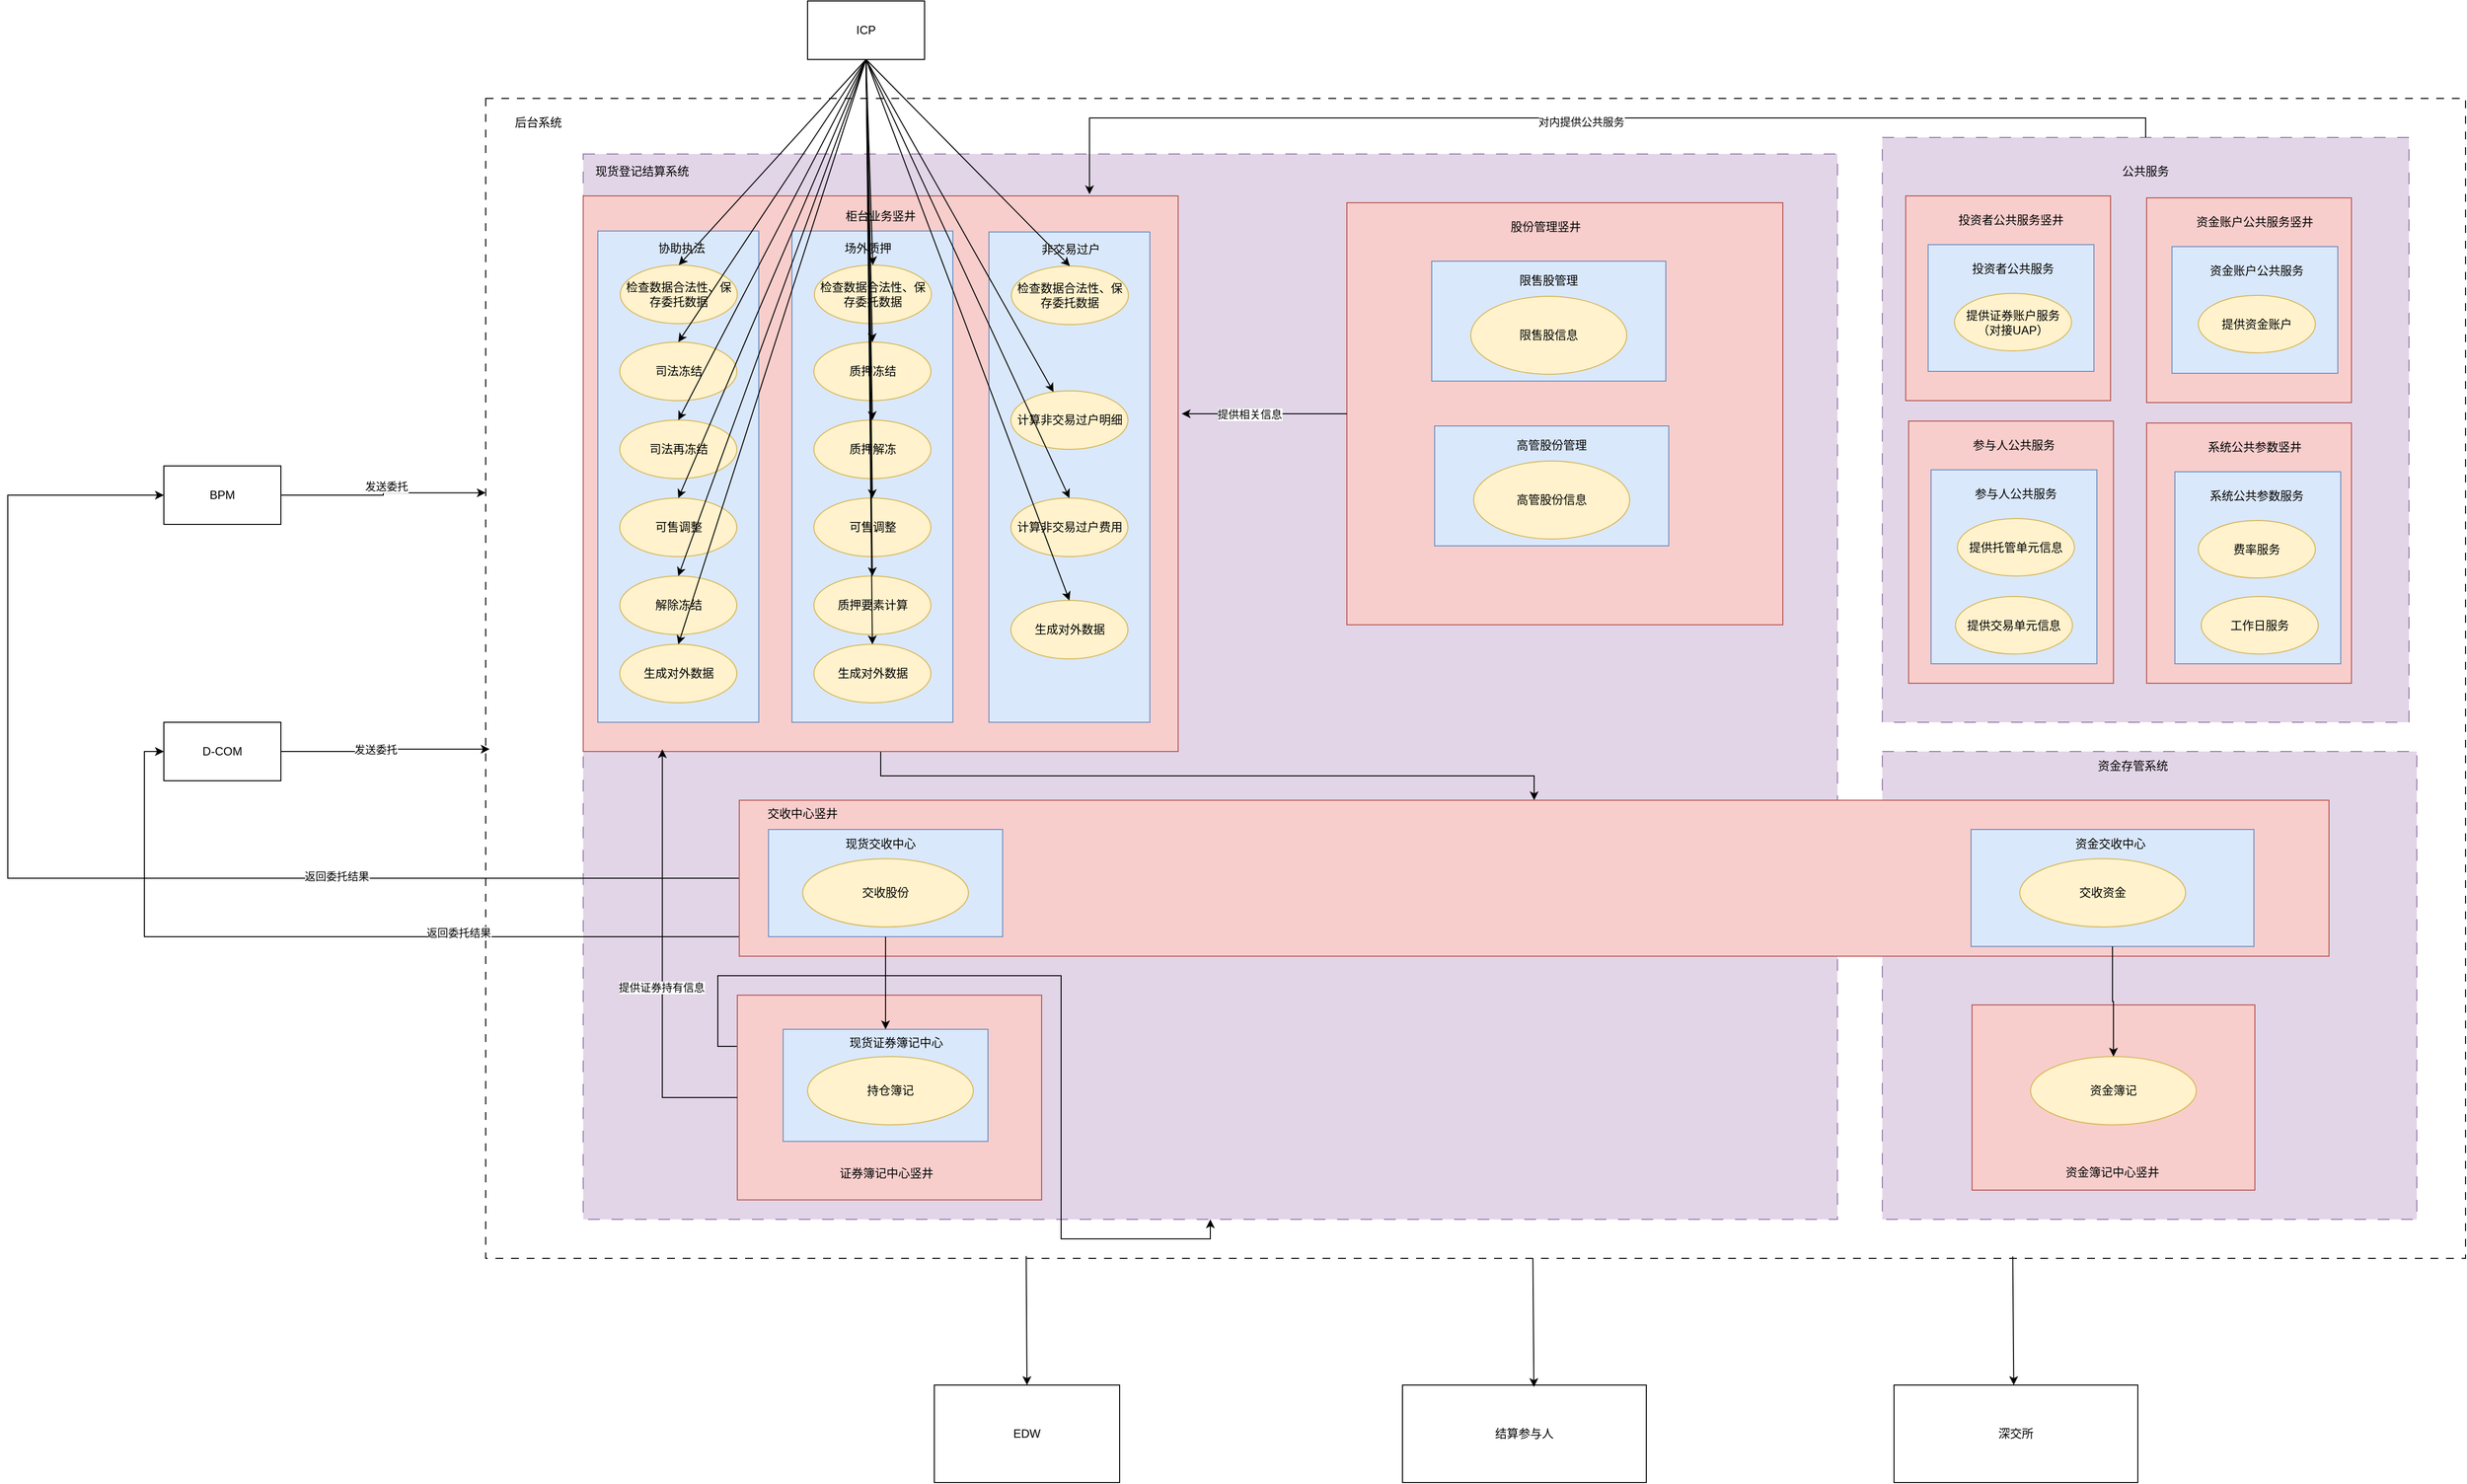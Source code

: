 <mxfile version="27.2.0">
  <diagram name="第 1 页" id="X5nS1ymlnuAeEdiXZMDX">
    <mxGraphModel dx="2399" dy="2019" grid="1" gridSize="10" guides="1" tooltips="1" connect="1" arrows="1" fold="1" page="1" pageScale="1" pageWidth="827" pageHeight="1169" math="0" shadow="0">
      <root>
        <mxCell id="0" />
        <mxCell id="1" parent="0" />
        <mxCell id="fEw6cvL6jdv8BRQX3Pze-2" value="" style="rounded=0;whiteSpace=wrap;html=1;dashed=1;dashPattern=8 8;" parent="1" vertex="1">
          <mxGeometry x="190" y="70" width="2030" height="1190" as="geometry" />
        </mxCell>
        <mxCell id="TJUq0EqaipFlNP349zOz-218" value="" style="rounded=0;whiteSpace=wrap;html=1;fillColor=#e1d5e7;strokeColor=#9673a6;dashed=1;dashPattern=12 12;" parent="1" vertex="1">
          <mxGeometry x="1622" y="740" width="548" height="480" as="geometry" />
        </mxCell>
        <mxCell id="fEw6cvL6jdv8BRQX3Pze-1" value="BPM" style="rounded=0;whiteSpace=wrap;html=1;" parent="1" vertex="1">
          <mxGeometry x="-140" y="447" width="120" height="60" as="geometry" />
        </mxCell>
        <mxCell id="TJUq0EqaipFlNP349zOz-3" value="" style="rounded=0;whiteSpace=wrap;html=1;fillColor=#e1d5e7;strokeColor=#9673a6;dashed=1;dashPattern=12 12;" parent="1" vertex="1">
          <mxGeometry x="290" y="127" width="1286" height="1093" as="geometry" />
        </mxCell>
        <mxCell id="TJUq0EqaipFlNP349zOz-2" value="后台系统" style="text;strokeColor=none;align=center;fillColor=none;html=1;verticalAlign=middle;whiteSpace=wrap;rounded=0;" parent="1" vertex="1">
          <mxGeometry x="214" y="80" width="60" height="30" as="geometry" />
        </mxCell>
        <mxCell id="TJUq0EqaipFlNP349zOz-4" value="现货登记结算系统" style="text;strokeColor=none;align=center;fillColor=none;html=1;verticalAlign=middle;whiteSpace=wrap;rounded=0;" parent="1" vertex="1">
          <mxGeometry x="288" y="130" width="125" height="30" as="geometry" />
        </mxCell>
        <mxCell id="TJUq0EqaipFlNP349zOz-98" style="edgeStyle=orthogonalEdgeStyle;rounded=0;orthogonalLoop=1;jettySize=auto;html=1;exitX=0.5;exitY=1;exitDx=0;exitDy=0;entryX=0.5;entryY=0;entryDx=0;entryDy=0;" parent="1" source="TJUq0EqaipFlNP349zOz-13" target="TJUq0EqaipFlNP349zOz-92" edge="1">
          <mxGeometry relative="1" as="geometry" />
        </mxCell>
        <mxCell id="TJUq0EqaipFlNP349zOz-13" value="" style="rounded=0;whiteSpace=wrap;html=1;fillColor=#f8cecc;strokeColor=#b85450;" parent="1" vertex="1">
          <mxGeometry x="290" y="170" width="610" height="570" as="geometry" />
        </mxCell>
        <mxCell id="TJUq0EqaipFlNP349zOz-15" value="柜台业务竖井" style="text;strokeColor=none;align=center;fillColor=none;html=1;verticalAlign=middle;whiteSpace=wrap;rounded=0;" parent="1" vertex="1">
          <mxGeometry x="545" y="176" width="100" height="30" as="geometry" />
        </mxCell>
        <mxCell id="TJUq0EqaipFlNP349zOz-16" value="" style="rounded=0;whiteSpace=wrap;html=1;fillColor=#dae8fc;strokeColor=#6c8ebf;" parent="1" vertex="1">
          <mxGeometry x="305" y="206" width="165" height="504" as="geometry" />
        </mxCell>
        <mxCell id="TJUq0EqaipFlNP349zOz-17" value="协助执法" style="text;strokeColor=none;align=center;fillColor=none;html=1;verticalAlign=middle;whiteSpace=wrap;rounded=0;" parent="1" vertex="1">
          <mxGeometry x="361" y="209" width="60" height="30" as="geometry" />
        </mxCell>
        <mxCell id="TJUq0EqaipFlNP349zOz-18" value="检查数据合法性、保存委托数据" style="ellipse;whiteSpace=wrap;html=1;fillColor=#fff2cc;strokeColor=#d6b656;" parent="1" vertex="1">
          <mxGeometry x="328" y="241" width="120" height="60" as="geometry" />
        </mxCell>
        <mxCell id="TJUq0EqaipFlNP349zOz-19" value="生成对外数据" style="ellipse;whiteSpace=wrap;html=1;fillColor=#fff2cc;strokeColor=#d6b656;" parent="1" vertex="1">
          <mxGeometry x="327.5" y="630" width="120" height="60" as="geometry" />
        </mxCell>
        <mxCell id="TJUq0EqaipFlNP349zOz-22" value="司法冻结" style="ellipse;whiteSpace=wrap;html=1;fillColor=#fff2cc;strokeColor=#d6b656;" parent="1" vertex="1">
          <mxGeometry x="327.5" y="320" width="120" height="60" as="geometry" />
        </mxCell>
        <mxCell id="TJUq0EqaipFlNP349zOz-23" value="司法再冻结" style="ellipse;whiteSpace=wrap;html=1;fillColor=#fff2cc;strokeColor=#d6b656;" parent="1" vertex="1">
          <mxGeometry x="327.5" y="400" width="120" height="60" as="geometry" />
        </mxCell>
        <mxCell id="TJUq0EqaipFlNP349zOz-24" value="可售调整" style="ellipse;whiteSpace=wrap;html=1;fillColor=#fff2cc;strokeColor=#d6b656;" parent="1" vertex="1">
          <mxGeometry x="327.5" y="480" width="120" height="60" as="geometry" />
        </mxCell>
        <mxCell id="TJUq0EqaipFlNP349zOz-26" value="解除冻结" style="ellipse;whiteSpace=wrap;html=1;fillColor=#fff2cc;strokeColor=#d6b656;" parent="1" vertex="1">
          <mxGeometry x="327.5" y="560" width="120" height="60" as="geometry" />
        </mxCell>
        <mxCell id="TJUq0EqaipFlNP349zOz-27" value="" style="rounded=0;whiteSpace=wrap;html=1;fillColor=#dae8fc;strokeColor=#6c8ebf;" parent="1" vertex="1">
          <mxGeometry x="504" y="206" width="165" height="504" as="geometry" />
        </mxCell>
        <mxCell id="TJUq0EqaipFlNP349zOz-28" value="场外质押" style="text;strokeColor=none;align=center;fillColor=none;html=1;verticalAlign=middle;whiteSpace=wrap;rounded=0;" parent="1" vertex="1">
          <mxGeometry x="552" y="209" width="60" height="30" as="geometry" />
        </mxCell>
        <mxCell id="TJUq0EqaipFlNP349zOz-29" value="检查数据合法性、保存委托数据" style="ellipse;whiteSpace=wrap;html=1;fillColor=#fff2cc;strokeColor=#d6b656;" parent="1" vertex="1">
          <mxGeometry x="527" y="241" width="120" height="60" as="geometry" />
        </mxCell>
        <mxCell id="TJUq0EqaipFlNP349zOz-30" value="生成对外数据" style="ellipse;whiteSpace=wrap;html=1;fillColor=#fff2cc;strokeColor=#d6b656;" parent="1" vertex="1">
          <mxGeometry x="526.5" y="630" width="120" height="60" as="geometry" />
        </mxCell>
        <mxCell id="TJUq0EqaipFlNP349zOz-32" value="质押冻结" style="ellipse;whiteSpace=wrap;html=1;fillColor=#fff2cc;strokeColor=#d6b656;" parent="1" vertex="1">
          <mxGeometry x="526.5" y="320" width="120" height="60" as="geometry" />
        </mxCell>
        <mxCell id="TJUq0EqaipFlNP349zOz-33" value="质押解冻" style="ellipse;whiteSpace=wrap;html=1;fillColor=#fff2cc;strokeColor=#d6b656;" parent="1" vertex="1">
          <mxGeometry x="526.5" y="400" width="120" height="60" as="geometry" />
        </mxCell>
        <mxCell id="TJUq0EqaipFlNP349zOz-34" value="可售调整" style="ellipse;whiteSpace=wrap;html=1;fillColor=#fff2cc;strokeColor=#d6b656;" parent="1" vertex="1">
          <mxGeometry x="526.5" y="480" width="120" height="60" as="geometry" />
        </mxCell>
        <mxCell id="TJUq0EqaipFlNP349zOz-35" value="质押要素计算" style="ellipse;whiteSpace=wrap;html=1;fillColor=#fff2cc;strokeColor=#d6b656;" parent="1" vertex="1">
          <mxGeometry x="526.5" y="560" width="120" height="60" as="geometry" />
        </mxCell>
        <mxCell id="TJUq0EqaipFlNP349zOz-36" value="" style="rounded=0;whiteSpace=wrap;html=1;fillColor=#dae8fc;strokeColor=#6c8ebf;" parent="1" vertex="1">
          <mxGeometry x="706" y="207" width="165" height="503" as="geometry" />
        </mxCell>
        <mxCell id="TJUq0EqaipFlNP349zOz-37" value="非交易过户" style="text;strokeColor=none;align=center;fillColor=none;html=1;verticalAlign=middle;whiteSpace=wrap;rounded=0;" parent="1" vertex="1">
          <mxGeometry x="750" y="210" width="80" height="30" as="geometry" />
        </mxCell>
        <mxCell id="TJUq0EqaipFlNP349zOz-38" value="检查数据合法性、保存委托数据" style="ellipse;whiteSpace=wrap;html=1;fillColor=#fff2cc;strokeColor=#d6b656;" parent="1" vertex="1">
          <mxGeometry x="729" y="242" width="120" height="60" as="geometry" />
        </mxCell>
        <mxCell id="TJUq0EqaipFlNP349zOz-39" value="生成对外数据" style="ellipse;whiteSpace=wrap;html=1;fillColor=#fff2cc;strokeColor=#d6b656;" parent="1" vertex="1">
          <mxGeometry x="728.5" y="585" width="120" height="60" as="geometry" />
        </mxCell>
        <mxCell id="TJUq0EqaipFlNP349zOz-41" value="计算非交易过户明细" style="ellipse;whiteSpace=wrap;html=1;fillColor=#fff2cc;strokeColor=#d6b656;" parent="1" vertex="1">
          <mxGeometry x="728.5" y="370" width="120" height="60" as="geometry" />
        </mxCell>
        <mxCell id="TJUq0EqaipFlNP349zOz-42" value="计算非交易过户费用" style="ellipse;whiteSpace=wrap;html=1;fillColor=#fff2cc;strokeColor=#d6b656;" parent="1" vertex="1">
          <mxGeometry x="728.5" y="480" width="120" height="60" as="geometry" />
        </mxCell>
        <mxCell id="TJUq0EqaipFlNP349zOz-49" style="edgeStyle=orthogonalEdgeStyle;rounded=0;orthogonalLoop=1;jettySize=auto;html=1;exitX=1;exitY=0.5;exitDx=0;exitDy=0;entryX=0.002;entryY=0.561;entryDx=0;entryDy=0;entryPerimeter=0;" parent="1" source="TJUq0EqaipFlNP349zOz-46" target="fEw6cvL6jdv8BRQX3Pze-2" edge="1">
          <mxGeometry relative="1" as="geometry" />
        </mxCell>
        <mxCell id="TJUq0EqaipFlNP349zOz-50" value="发送委托" style="edgeLabel;html=1;align=center;verticalAlign=middle;resizable=0;points=[];" parent="TJUq0EqaipFlNP349zOz-49" vertex="1" connectable="0">
          <mxGeometry x="-0.108" y="2" relative="1" as="geometry">
            <mxPoint as="offset" />
          </mxGeometry>
        </mxCell>
        <mxCell id="TJUq0EqaipFlNP349zOz-46" value="D-COM" style="rounded=0;whiteSpace=wrap;html=1;" parent="1" vertex="1">
          <mxGeometry x="-140" y="710" width="120" height="60" as="geometry" />
        </mxCell>
        <mxCell id="TJUq0EqaipFlNP349zOz-47" style="edgeStyle=orthogonalEdgeStyle;rounded=0;orthogonalLoop=1;jettySize=auto;html=1;exitX=1;exitY=0.5;exitDx=0;exitDy=0;entryX=0;entryY=0.34;entryDx=0;entryDy=0;entryPerimeter=0;" parent="1" source="fEw6cvL6jdv8BRQX3Pze-1" target="fEw6cvL6jdv8BRQX3Pze-2" edge="1">
          <mxGeometry relative="1" as="geometry">
            <mxPoint x="190" y="341" as="targetPoint" />
          </mxGeometry>
        </mxCell>
        <mxCell id="TJUq0EqaipFlNP349zOz-48" value="发送委托" style="edgeLabel;html=1;align=center;verticalAlign=middle;resizable=0;points=[];" parent="TJUq0EqaipFlNP349zOz-47" vertex="1" connectable="0">
          <mxGeometry x="0.011" y="3" relative="1" as="geometry">
            <mxPoint x="3" y="-4" as="offset" />
          </mxGeometry>
        </mxCell>
        <mxCell id="TJUq0EqaipFlNP349zOz-51" value="" style="rounded=0;whiteSpace=wrap;html=1;fillColor=#e1d5e7;strokeColor=#9673a6;dashed=1;dashPattern=12 12;" parent="1" vertex="1">
          <mxGeometry x="1622" y="110" width="540" height="600" as="geometry" />
        </mxCell>
        <mxCell id="TJUq0EqaipFlNP349zOz-52" value="公共服务" style="text;strokeColor=none;align=center;fillColor=none;html=1;verticalAlign=middle;whiteSpace=wrap;rounded=0;" parent="1" vertex="1">
          <mxGeometry x="1862" y="130" width="60" height="30" as="geometry" />
        </mxCell>
        <mxCell id="TJUq0EqaipFlNP349zOz-53" value="" style="rounded=0;whiteSpace=wrap;html=1;fillColor=#f8cecc;strokeColor=#b85450;" parent="1" vertex="1">
          <mxGeometry x="1646" y="170" width="210" height="210" as="geometry" />
        </mxCell>
        <mxCell id="TJUq0EqaipFlNP349zOz-54" value="投资者公共服务竖井" style="text;strokeColor=none;align=center;fillColor=none;html=1;verticalAlign=middle;whiteSpace=wrap;rounded=0;" parent="1" vertex="1">
          <mxGeometry x="1689" y="180" width="130" height="30" as="geometry" />
        </mxCell>
        <mxCell id="TJUq0EqaipFlNP349zOz-61" value="" style="rounded=0;whiteSpace=wrap;html=1;fillColor=#dae8fc;strokeColor=#6c8ebf;" parent="1" vertex="1">
          <mxGeometry x="1669" y="220" width="170" height="130" as="geometry" />
        </mxCell>
        <mxCell id="TJUq0EqaipFlNP349zOz-57" value="提供证券账户服务（对接UAP）" style="ellipse;whiteSpace=wrap;html=1;fillColor=#fff2cc;strokeColor=#d6b656;" parent="1" vertex="1">
          <mxGeometry x="1696" y="270" width="120" height="59" as="geometry" />
        </mxCell>
        <mxCell id="TJUq0EqaipFlNP349zOz-62" value="投资者公共服务" style="text;strokeColor=none;align=center;fillColor=none;html=1;verticalAlign=middle;whiteSpace=wrap;rounded=0;" parent="1" vertex="1">
          <mxGeometry x="1706" y="230" width="100" height="30" as="geometry" />
        </mxCell>
        <mxCell id="TJUq0EqaipFlNP349zOz-63" value="" style="rounded=0;whiteSpace=wrap;html=1;fillColor=#f8cecc;strokeColor=#b85450;" parent="1" vertex="1">
          <mxGeometry x="1649" y="401" width="210" height="269" as="geometry" />
        </mxCell>
        <mxCell id="TJUq0EqaipFlNP349zOz-64" value="参与人公共服务" style="text;strokeColor=none;align=center;fillColor=none;html=1;verticalAlign=middle;whiteSpace=wrap;rounded=0;" parent="1" vertex="1">
          <mxGeometry x="1692" y="411" width="130" height="30" as="geometry" />
        </mxCell>
        <mxCell id="TJUq0EqaipFlNP349zOz-65" value="" style="rounded=0;whiteSpace=wrap;html=1;fillColor=#dae8fc;strokeColor=#6c8ebf;" parent="1" vertex="1">
          <mxGeometry x="1672" y="451" width="170" height="199" as="geometry" />
        </mxCell>
        <mxCell id="TJUq0EqaipFlNP349zOz-66" value="提供托管单元信息" style="ellipse;whiteSpace=wrap;html=1;fillColor=#fff2cc;strokeColor=#d6b656;" parent="1" vertex="1">
          <mxGeometry x="1699" y="501" width="120" height="59" as="geometry" />
        </mxCell>
        <mxCell id="TJUq0EqaipFlNP349zOz-67" value="参与人公共服务" style="text;strokeColor=none;align=center;fillColor=none;html=1;verticalAlign=middle;whiteSpace=wrap;rounded=0;" parent="1" vertex="1">
          <mxGeometry x="1709" y="461" width="100" height="30" as="geometry" />
        </mxCell>
        <mxCell id="TJUq0EqaipFlNP349zOz-68" value="" style="rounded=0;whiteSpace=wrap;html=1;fillColor=#f8cecc;strokeColor=#b85450;fontStyle=1" parent="1" vertex="1">
          <mxGeometry x="1893" y="172" width="210" height="210" as="geometry" />
        </mxCell>
        <mxCell id="TJUq0EqaipFlNP349zOz-69" value="资金账户公共服务竖井" style="text;strokeColor=none;align=center;fillColor=none;html=1;verticalAlign=middle;whiteSpace=wrap;rounded=0;fontStyle=0" parent="1" vertex="1">
          <mxGeometry x="1939" y="182" width="130" height="30" as="geometry" />
        </mxCell>
        <mxCell id="TJUq0EqaipFlNP349zOz-70" value="" style="rounded=0;whiteSpace=wrap;html=1;fillColor=#dae8fc;strokeColor=#6c8ebf;fontStyle=1" parent="1" vertex="1">
          <mxGeometry x="1919" y="222" width="170" height="130" as="geometry" />
        </mxCell>
        <mxCell id="TJUq0EqaipFlNP349zOz-71" value="提供资金账户" style="ellipse;whiteSpace=wrap;html=1;fillColor=#fff2cc;strokeColor=#d6b656;fontStyle=0" parent="1" vertex="1">
          <mxGeometry x="1946" y="272" width="120" height="59" as="geometry" />
        </mxCell>
        <mxCell id="TJUq0EqaipFlNP349zOz-72" value="资金账户公共服务" style="text;strokeColor=none;align=center;fillColor=none;html=1;verticalAlign=middle;whiteSpace=wrap;rounded=0;fontStyle=0" parent="1" vertex="1">
          <mxGeometry x="1956" y="232" width="100" height="30" as="geometry" />
        </mxCell>
        <mxCell id="TJUq0EqaipFlNP349zOz-73" value="" style="rounded=0;whiteSpace=wrap;html=1;fillColor=#f8cecc;strokeColor=#b85450;" parent="1" vertex="1">
          <mxGeometry x="1893" y="403" width="210" height="267" as="geometry" />
        </mxCell>
        <mxCell id="TJUq0EqaipFlNP349zOz-74" value="系统公共参数竖井" style="text;strokeColor=none;align=center;fillColor=none;html=1;verticalAlign=middle;whiteSpace=wrap;rounded=0;" parent="1" vertex="1">
          <mxGeometry x="1939" y="413" width="130" height="30" as="geometry" />
        </mxCell>
        <mxCell id="TJUq0EqaipFlNP349zOz-75" value="" style="rounded=0;whiteSpace=wrap;html=1;fillColor=#dae8fc;strokeColor=#6c8ebf;" parent="1" vertex="1">
          <mxGeometry x="1922" y="453" width="170" height="197" as="geometry" />
        </mxCell>
        <mxCell id="TJUq0EqaipFlNP349zOz-76" value="费率服务" style="ellipse;whiteSpace=wrap;html=1;fillColor=#fff2cc;strokeColor=#d6b656;" parent="1" vertex="1">
          <mxGeometry x="1946" y="503" width="120" height="59" as="geometry" />
        </mxCell>
        <mxCell id="TJUq0EqaipFlNP349zOz-77" value="系统公共参数服务" style="text;strokeColor=none;align=center;fillColor=none;html=1;verticalAlign=middle;whiteSpace=wrap;rounded=0;" parent="1" vertex="1">
          <mxGeometry x="1956" y="463" width="100" height="30" as="geometry" />
        </mxCell>
        <mxCell id="TJUq0EqaipFlNP349zOz-79" value="提供交易单元信息" style="ellipse;whiteSpace=wrap;html=1;fillColor=#fff2cc;strokeColor=#d6b656;" parent="1" vertex="1">
          <mxGeometry x="1697" y="581" width="120" height="59" as="geometry" />
        </mxCell>
        <mxCell id="TJUq0EqaipFlNP349zOz-82" value="工作日服务" style="ellipse;whiteSpace=wrap;html=1;fillColor=#fff2cc;strokeColor=#d6b656;" parent="1" vertex="1">
          <mxGeometry x="1949" y="581" width="120" height="59" as="geometry" />
        </mxCell>
        <mxCell id="TJUq0EqaipFlNP349zOz-100" value="交收中心竖井" style="text;strokeColor=none;align=center;fillColor=none;html=1;verticalAlign=middle;whiteSpace=wrap;rounded=0;" parent="1" vertex="1">
          <mxGeometry x="540" y="789" width="120" height="40" as="geometry" />
        </mxCell>
        <mxCell id="TJUq0EqaipFlNP349zOz-225" style="edgeStyle=orthogonalEdgeStyle;rounded=0;orthogonalLoop=1;jettySize=auto;html=1;exitX=0;exitY=0.5;exitDx=0;exitDy=0;entryX=0;entryY=0.5;entryDx=0;entryDy=0;" parent="1" source="TJUq0EqaipFlNP349zOz-92" target="fEw6cvL6jdv8BRQX3Pze-1" edge="1">
          <mxGeometry relative="1" as="geometry">
            <Array as="points">
              <mxPoint x="-300" y="870" />
              <mxPoint x="-300" y="477" />
            </Array>
          </mxGeometry>
        </mxCell>
        <mxCell id="TJUq0EqaipFlNP349zOz-226" value="返回委托结果" style="edgeLabel;html=1;align=center;verticalAlign=middle;resizable=0;points=[];" parent="TJUq0EqaipFlNP349zOz-225" vertex="1" connectable="0">
          <mxGeometry x="-0.366" y="-2" relative="1" as="geometry">
            <mxPoint as="offset" />
          </mxGeometry>
        </mxCell>
        <mxCell id="TJUq0EqaipFlNP349zOz-227" style="edgeStyle=orthogonalEdgeStyle;rounded=0;orthogonalLoop=1;jettySize=auto;html=1;exitX=0;exitY=0.5;exitDx=0;exitDy=0;entryX=0;entryY=0.5;entryDx=0;entryDy=0;" parent="1" source="TJUq0EqaipFlNP349zOz-92" target="TJUq0EqaipFlNP349zOz-46" edge="1">
          <mxGeometry relative="1" as="geometry">
            <Array as="points">
              <mxPoint x="450" y="930" />
              <mxPoint x="-160" y="930" />
              <mxPoint x="-160" y="740" />
            </Array>
          </mxGeometry>
        </mxCell>
        <mxCell id="TJUq0EqaipFlNP349zOz-228" value="返回委托结果" style="edgeLabel;html=1;align=center;verticalAlign=middle;resizable=0;points=[];" parent="TJUq0EqaipFlNP349zOz-227" vertex="1" connectable="0">
          <mxGeometry x="-0.209" y="-5" relative="1" as="geometry">
            <mxPoint y="1" as="offset" />
          </mxGeometry>
        </mxCell>
        <mxCell id="TJUq0EqaipFlNP349zOz-92" value="" style="rounded=0;whiteSpace=wrap;html=1;fillColor=#f8cecc;strokeColor=#b85450;" parent="1" vertex="1">
          <mxGeometry x="450" y="790" width="1630" height="160" as="geometry" />
        </mxCell>
        <mxCell id="TJUq0EqaipFlNP349zOz-115" value="ICP" style="rounded=0;whiteSpace=wrap;html=1;" parent="1" vertex="1">
          <mxGeometry x="520" y="-30" width="120" height="60" as="geometry" />
        </mxCell>
        <mxCell id="TJUq0EqaipFlNP349zOz-120" value="" style="edgeStyle=none;orthogonalLoop=1;jettySize=auto;html=1;rounded=0;entryX=0.5;entryY=0;entryDx=0;entryDy=0;exitX=0.5;exitY=1;exitDx=0;exitDy=0;" parent="1" source="TJUq0EqaipFlNP349zOz-115" target="TJUq0EqaipFlNP349zOz-18" edge="1">
          <mxGeometry width="80" relative="1" as="geometry">
            <mxPoint x="830" y="220" as="sourcePoint" />
            <mxPoint x="910" y="220" as="targetPoint" />
            <Array as="points" />
          </mxGeometry>
        </mxCell>
        <mxCell id="TJUq0EqaipFlNP349zOz-122" value="" style="edgeStyle=none;orthogonalLoop=1;jettySize=auto;html=1;rounded=0;entryX=0.5;entryY=0;entryDx=0;entryDy=0;exitX=0.5;exitY=1;exitDx=0;exitDy=0;" parent="1" source="TJUq0EqaipFlNP349zOz-115" target="TJUq0EqaipFlNP349zOz-22" edge="1">
          <mxGeometry width="80" relative="1" as="geometry">
            <mxPoint x="682" y="120" as="sourcePoint" />
            <mxPoint x="490" y="331" as="targetPoint" />
            <Array as="points" />
          </mxGeometry>
        </mxCell>
        <mxCell id="TJUq0EqaipFlNP349zOz-123" value="" style="edgeStyle=none;orthogonalLoop=1;jettySize=auto;html=1;rounded=0;entryX=0.5;entryY=0;entryDx=0;entryDy=0;exitX=0.5;exitY=1;exitDx=0;exitDy=0;" parent="1" source="TJUq0EqaipFlNP349zOz-115" target="TJUq0EqaipFlNP349zOz-23" edge="1">
          <mxGeometry width="80" relative="1" as="geometry">
            <mxPoint x="632" y="310" as="sourcePoint" />
            <mxPoint x="440" y="521" as="targetPoint" />
            <Array as="points" />
          </mxGeometry>
        </mxCell>
        <mxCell id="TJUq0EqaipFlNP349zOz-124" value="" style="edgeStyle=none;orthogonalLoop=1;jettySize=auto;html=1;rounded=0;entryX=0.5;entryY=0;entryDx=0;entryDy=0;exitX=0.5;exitY=1;exitDx=0;exitDy=0;" parent="1" source="TJUq0EqaipFlNP349zOz-115" target="TJUq0EqaipFlNP349zOz-24" edge="1">
          <mxGeometry width="80" relative="1" as="geometry">
            <mxPoint x="580" y="40" as="sourcePoint" />
            <mxPoint x="700" y="251" as="targetPoint" />
            <Array as="points" />
          </mxGeometry>
        </mxCell>
        <mxCell id="TJUq0EqaipFlNP349zOz-125" value="" style="edgeStyle=none;orthogonalLoop=1;jettySize=auto;html=1;rounded=0;exitX=0.5;exitY=1;exitDx=0;exitDy=0;entryX=0.5;entryY=0;entryDx=0;entryDy=0;" parent="1" source="TJUq0EqaipFlNP349zOz-115" target="TJUq0EqaipFlNP349zOz-26" edge="1">
          <mxGeometry width="80" relative="1" as="geometry">
            <mxPoint x="962" y="270" as="sourcePoint" />
            <mxPoint x="770" y="481" as="targetPoint" />
            <Array as="points" />
          </mxGeometry>
        </mxCell>
        <mxCell id="TJUq0EqaipFlNP349zOz-126" value="" style="edgeStyle=none;orthogonalLoop=1;jettySize=auto;html=1;rounded=0;entryX=0.5;entryY=0;entryDx=0;entryDy=0;exitX=0.5;exitY=1;exitDx=0;exitDy=0;" parent="1" source="TJUq0EqaipFlNP349zOz-115" target="TJUq0EqaipFlNP349zOz-19" edge="1">
          <mxGeometry width="80" relative="1" as="geometry">
            <mxPoint x="632" y="670" as="sourcePoint" />
            <mxPoint x="440" y="881" as="targetPoint" />
            <Array as="points" />
          </mxGeometry>
        </mxCell>
        <mxCell id="TJUq0EqaipFlNP349zOz-127" value="" style="edgeStyle=none;orthogonalLoop=1;jettySize=auto;html=1;rounded=0;entryX=0.5;entryY=0;entryDx=0;entryDy=0;exitX=0.5;exitY=1;exitDx=0;exitDy=0;" parent="1" source="TJUq0EqaipFlNP349zOz-115" target="TJUq0EqaipFlNP349zOz-29" edge="1">
          <mxGeometry width="80" relative="1" as="geometry">
            <mxPoint x="580" y="50" as="sourcePoint" />
            <mxPoint x="820" y="231" as="targetPoint" />
            <Array as="points" />
          </mxGeometry>
        </mxCell>
        <mxCell id="TJUq0EqaipFlNP349zOz-128" value="" style="edgeStyle=none;orthogonalLoop=1;jettySize=auto;html=1;rounded=0;entryX=0.5;entryY=0;entryDx=0;entryDy=0;exitX=0.5;exitY=1;exitDx=0;exitDy=0;" parent="1" source="TJUq0EqaipFlNP349zOz-115" target="TJUq0EqaipFlNP349zOz-32" edge="1">
          <mxGeometry width="80" relative="1" as="geometry">
            <mxPoint x="932" y="70" as="sourcePoint" />
            <mxPoint x="740" y="281" as="targetPoint" />
            <Array as="points" />
          </mxGeometry>
        </mxCell>
        <mxCell id="TJUq0EqaipFlNP349zOz-129" value="" style="edgeStyle=none;orthogonalLoop=1;jettySize=auto;html=1;rounded=0;entryX=0.5;entryY=0;entryDx=0;entryDy=0;" parent="1" target="TJUq0EqaipFlNP349zOz-33" edge="1">
          <mxGeometry width="80" relative="1" as="geometry">
            <mxPoint x="580" y="40" as="sourcePoint" />
            <mxPoint x="780" y="391" as="targetPoint" />
            <Array as="points" />
          </mxGeometry>
        </mxCell>
        <mxCell id="TJUq0EqaipFlNP349zOz-130" value="" style="edgeStyle=none;orthogonalLoop=1;jettySize=auto;html=1;rounded=0;entryX=0.5;entryY=0;entryDx=0;entryDy=0;exitX=0.5;exitY=1;exitDx=0;exitDy=0;" parent="1" source="TJUq0EqaipFlNP349zOz-115" target="TJUq0EqaipFlNP349zOz-34" edge="1">
          <mxGeometry width="80" relative="1" as="geometry">
            <mxPoint x="882" y="450" as="sourcePoint" />
            <mxPoint x="690" y="661" as="targetPoint" />
            <Array as="points" />
          </mxGeometry>
        </mxCell>
        <mxCell id="TJUq0EqaipFlNP349zOz-131" value="" style="edgeStyle=none;orthogonalLoop=1;jettySize=auto;html=1;rounded=0;entryX=0.5;entryY=0;entryDx=0;entryDy=0;exitX=0.5;exitY=1;exitDx=0;exitDy=0;" parent="1" source="TJUq0EqaipFlNP349zOz-115" target="TJUq0EqaipFlNP349zOz-35" edge="1">
          <mxGeometry width="80" relative="1" as="geometry">
            <mxPoint x="962" y="230" as="sourcePoint" />
            <mxPoint x="770" y="441" as="targetPoint" />
            <Array as="points" />
          </mxGeometry>
        </mxCell>
        <mxCell id="TJUq0EqaipFlNP349zOz-132" value="" style="edgeStyle=none;orthogonalLoop=1;jettySize=auto;html=1;rounded=0;entryX=0.5;entryY=0;entryDx=0;entryDy=0;exitX=0.5;exitY=1;exitDx=0;exitDy=0;" parent="1" source="TJUq0EqaipFlNP349zOz-115" target="TJUq0EqaipFlNP349zOz-30" edge="1">
          <mxGeometry width="80" relative="1" as="geometry">
            <mxPoint x="992" y="380" as="sourcePoint" />
            <mxPoint x="800" y="591" as="targetPoint" />
            <Array as="points" />
          </mxGeometry>
        </mxCell>
        <mxCell id="TJUq0EqaipFlNP349zOz-134" value="" style="edgeStyle=none;orthogonalLoop=1;jettySize=auto;html=1;rounded=0;entryX=0.5;entryY=0;entryDx=0;entryDy=0;exitX=0.5;exitY=1;exitDx=0;exitDy=0;" parent="1" source="TJUq0EqaipFlNP349zOz-115" target="TJUq0EqaipFlNP349zOz-38" edge="1">
          <mxGeometry width="80" relative="1" as="geometry">
            <mxPoint x="1152" as="sourcePoint" />
            <mxPoint x="960" y="211" as="targetPoint" />
            <Array as="points" />
          </mxGeometry>
        </mxCell>
        <mxCell id="TJUq0EqaipFlNP349zOz-135" value="" style="edgeStyle=none;orthogonalLoop=1;jettySize=auto;html=1;rounded=0;exitX=0.5;exitY=1;exitDx=0;exitDy=0;" parent="1" source="TJUq0EqaipFlNP349zOz-115" target="TJUq0EqaipFlNP349zOz-41" edge="1">
          <mxGeometry width="80" relative="1" as="geometry">
            <mxPoint x="772" y="20" as="sourcePoint" />
            <mxPoint x="580" y="231" as="targetPoint" />
            <Array as="points" />
          </mxGeometry>
        </mxCell>
        <mxCell id="TJUq0EqaipFlNP349zOz-136" value="" style="edgeStyle=none;orthogonalLoop=1;jettySize=auto;html=1;rounded=0;entryX=0.5;entryY=0;entryDx=0;entryDy=0;exitX=0.5;exitY=1;exitDx=0;exitDy=0;" parent="1" source="TJUq0EqaipFlNP349zOz-115" target="TJUq0EqaipFlNP349zOz-42" edge="1">
          <mxGeometry width="80" relative="1" as="geometry">
            <mxPoint x="772" y="20" as="sourcePoint" />
            <mxPoint x="580" y="231" as="targetPoint" />
            <Array as="points" />
          </mxGeometry>
        </mxCell>
        <mxCell id="TJUq0EqaipFlNP349zOz-137" value="" style="edgeStyle=none;orthogonalLoop=1;jettySize=auto;html=1;rounded=0;entryX=0.5;entryY=0;entryDx=0;entryDy=0;exitX=0.5;exitY=1;exitDx=0;exitDy=0;" parent="1" source="TJUq0EqaipFlNP349zOz-115" target="TJUq0EqaipFlNP349zOz-39" edge="1">
          <mxGeometry width="80" relative="1" as="geometry">
            <mxPoint x="772" y="20" as="sourcePoint" />
            <mxPoint x="580" y="231" as="targetPoint" />
            <Array as="points" />
          </mxGeometry>
        </mxCell>
        <mxCell id="TJUq0EqaipFlNP349zOz-160" value="" style="rounded=0;whiteSpace=wrap;html=1;fillColor=#f8cecc;strokeColor=#b85450;" parent="1" vertex="1">
          <mxGeometry x="1073" y="177" width="447" height="433" as="geometry" />
        </mxCell>
        <mxCell id="TJUq0EqaipFlNP349zOz-162" value="股份管理竖井" style="text;strokeColor=none;align=center;fillColor=none;html=1;verticalAlign=middle;whiteSpace=wrap;rounded=0;" parent="1" vertex="1">
          <mxGeometry x="1194" y="187" width="166" height="30" as="geometry" />
        </mxCell>
        <mxCell id="TJUq0EqaipFlNP349zOz-165" value="" style="rounded=0;whiteSpace=wrap;html=1;fillColor=#dae8fc;strokeColor=#6c8ebf;" parent="1" vertex="1">
          <mxGeometry x="1160" y="237" width="240" height="123" as="geometry" />
        </mxCell>
        <mxCell id="TJUq0EqaipFlNP349zOz-170" value="" style="rounded=0;whiteSpace=wrap;html=1;fillColor=#dae8fc;strokeColor=#6c8ebf;" parent="1" vertex="1">
          <mxGeometry x="480" y="820" width="240" height="110" as="geometry" />
        </mxCell>
        <mxCell id="TJUq0EqaipFlNP349zOz-103" value="交收股份" style="ellipse;whiteSpace=wrap;html=1;fillColor=#fff2cc;strokeColor=#d6b656;" parent="1" vertex="1">
          <mxGeometry x="515" y="850" width="170" height="70" as="geometry" />
        </mxCell>
        <mxCell id="TJUq0EqaipFlNP349zOz-171" value="现货交收中心" style="text;strokeColor=none;align=center;fillColor=none;html=1;verticalAlign=middle;whiteSpace=wrap;rounded=0;" parent="1" vertex="1">
          <mxGeometry x="545" y="820" width="100" height="30" as="geometry" />
        </mxCell>
        <mxCell id="TJUq0EqaipFlNP349zOz-172" value="" style="rounded=0;whiteSpace=wrap;html=1;fillColor=#dae8fc;strokeColor=#6c8ebf;" parent="1" vertex="1">
          <mxGeometry x="1713" y="820" width="290" height="120" as="geometry" />
        </mxCell>
        <mxCell id="TJUq0EqaipFlNP349zOz-177" style="edgeStyle=orthogonalEdgeStyle;rounded=0;orthogonalLoop=1;jettySize=auto;html=1;exitX=0.5;exitY=0;exitDx=0;exitDy=0;entryX=0.851;entryY=-0.003;entryDx=0;entryDy=0;entryPerimeter=0;" parent="1" source="TJUq0EqaipFlNP349zOz-51" target="TJUq0EqaipFlNP349zOz-13" edge="1">
          <mxGeometry relative="1" as="geometry">
            <Array as="points">
              <mxPoint x="1892" y="90" />
              <mxPoint x="809" y="90" />
            </Array>
          </mxGeometry>
        </mxCell>
        <mxCell id="TJUq0EqaipFlNP349zOz-178" value="对内提供公共服务" style="edgeLabel;html=1;align=center;verticalAlign=middle;resizable=0;points=[];" parent="TJUq0EqaipFlNP349zOz-177" vertex="1" connectable="0">
          <mxGeometry x="0.015" y="4" relative="1" as="geometry">
            <mxPoint as="offset" />
          </mxGeometry>
        </mxCell>
        <mxCell id="TJUq0EqaipFlNP349zOz-181" value="资金交收中心" style="text;strokeColor=none;align=center;fillColor=none;html=1;verticalAlign=middle;whiteSpace=wrap;rounded=0;" parent="1" vertex="1">
          <mxGeometry x="1801" y="820" width="110" height="30" as="geometry" />
        </mxCell>
        <mxCell id="TJUq0EqaipFlNP349zOz-183" value="交收资金" style="ellipse;whiteSpace=wrap;html=1;fillColor=#fff2cc;strokeColor=#d6b656;" parent="1" vertex="1">
          <mxGeometry x="1763" y="850" width="170" height="70" as="geometry" />
        </mxCell>
        <mxCell id="TJUq0EqaipFlNP349zOz-184" value="交收中心竖井" style="text;strokeColor=none;align=center;fillColor=none;html=1;verticalAlign=middle;whiteSpace=wrap;rounded=0;" parent="1" vertex="1">
          <mxGeometry x="460" y="789" width="110" height="30" as="geometry" />
        </mxCell>
        <mxCell id="TJUq0EqaipFlNP349zOz-186" value="" style="rounded=0;whiteSpace=wrap;html=1;fillColor=#f8cecc;strokeColor=#b85450;" parent="1" vertex="1">
          <mxGeometry x="1714" y="1000" width="290" height="190" as="geometry" />
        </mxCell>
        <mxCell id="0pnk1vDcWy87FxlHx3Ui-1" style="edgeStyle=orthogonalEdgeStyle;rounded=0;orthogonalLoop=1;jettySize=auto;html=1;exitX=0;exitY=0.25;exitDx=0;exitDy=0;" edge="1" parent="1" source="TJUq0EqaipFlNP349zOz-192" target="TJUq0EqaipFlNP349zOz-3">
          <mxGeometry relative="1" as="geometry" />
        </mxCell>
        <mxCell id="TJUq0EqaipFlNP349zOz-192" value="" style="rounded=0;whiteSpace=wrap;html=1;fillColor=#f8cecc;strokeColor=#b85450;" parent="1" vertex="1">
          <mxGeometry x="448" y="990" width="312" height="210" as="geometry" />
        </mxCell>
        <mxCell id="TJUq0EqaipFlNP349zOz-196" value="" style="rounded=0;whiteSpace=wrap;html=1;fillColor=#dae8fc;strokeColor=#6c8ebf;" parent="1" vertex="1">
          <mxGeometry x="495" y="1025" width="210" height="115" as="geometry" />
        </mxCell>
        <mxCell id="TJUq0EqaipFlNP349zOz-106" value="持仓簿记" style="ellipse;whiteSpace=wrap;html=1;fillColor=#fff2cc;strokeColor=#d6b656;" parent="1" vertex="1">
          <mxGeometry x="520" y="1053" width="170" height="70" as="geometry" />
        </mxCell>
        <mxCell id="TJUq0EqaipFlNP349zOz-105" value="现货证券簿记中心" style="text;strokeColor=none;align=center;fillColor=none;html=1;verticalAlign=middle;whiteSpace=wrap;rounded=0;" parent="1" vertex="1">
          <mxGeometry x="551" y="1025" width="120" height="28" as="geometry" />
        </mxCell>
        <mxCell id="TJUq0EqaipFlNP349zOz-198" value="证券簿记中心竖井" style="text;strokeColor=none;align=center;fillColor=none;html=1;verticalAlign=middle;whiteSpace=wrap;rounded=0;" parent="1" vertex="1">
          <mxGeometry x="531" y="1158" width="140" height="30" as="geometry" />
        </mxCell>
        <mxCell id="TJUq0EqaipFlNP349zOz-199" style="edgeStyle=orthogonalEdgeStyle;rounded=0;orthogonalLoop=1;jettySize=auto;html=1;exitX=0.5;exitY=1;exitDx=0;exitDy=0;entryX=0.5;entryY=0;entryDx=0;entryDy=0;" parent="1" source="TJUq0EqaipFlNP349zOz-170" target="TJUq0EqaipFlNP349zOz-196" edge="1">
          <mxGeometry relative="1" as="geometry" />
        </mxCell>
        <mxCell id="TJUq0EqaipFlNP349zOz-187" value="资金簿记中心竖井" style="text;strokeColor=none;align=center;fillColor=none;html=1;verticalAlign=middle;whiteSpace=wrap;rounded=0;" parent="1" vertex="1">
          <mxGeometry x="1808" y="1142" width="100" height="60" as="geometry" />
        </mxCell>
        <mxCell id="TJUq0EqaipFlNP349zOz-111" value="资金簿记" style="ellipse;whiteSpace=wrap;html=1;fillColor=#fff2cc;strokeColor=#d6b656;" parent="1" vertex="1">
          <mxGeometry x="1774" y="1053" width="170" height="70" as="geometry" />
        </mxCell>
        <mxCell id="TJUq0EqaipFlNP349zOz-205" style="edgeStyle=orthogonalEdgeStyle;rounded=0;orthogonalLoop=1;jettySize=auto;html=1;exitX=0.5;exitY=1;exitDx=0;exitDy=0;entryX=0.5;entryY=0;entryDx=0;entryDy=0;" parent="1" source="TJUq0EqaipFlNP349zOz-172" target="TJUq0EqaipFlNP349zOz-111" edge="1">
          <mxGeometry relative="1" as="geometry" />
        </mxCell>
        <mxCell id="TJUq0EqaipFlNP349zOz-209" value="限售股管理" style="text;strokeColor=none;align=center;fillColor=none;html=1;verticalAlign=middle;whiteSpace=wrap;rounded=0;" parent="1" vertex="1">
          <mxGeometry x="1235" y="242" width="90" height="30" as="geometry" />
        </mxCell>
        <mxCell id="TJUq0EqaipFlNP349zOz-210" value="限售股信息" style="ellipse;whiteSpace=wrap;html=1;fillColor=#fff2cc;strokeColor=#d6b656;" parent="1" vertex="1">
          <mxGeometry x="1200" y="273" width="160" height="80" as="geometry" />
        </mxCell>
        <mxCell id="TJUq0EqaipFlNP349zOz-211" value="" style="rounded=0;whiteSpace=wrap;html=1;fillColor=#dae8fc;strokeColor=#6c8ebf;" parent="1" vertex="1">
          <mxGeometry x="1163" y="406" width="240" height="123" as="geometry" />
        </mxCell>
        <mxCell id="TJUq0EqaipFlNP349zOz-212" value="高管股份管理" style="text;strokeColor=none;align=center;fillColor=none;html=1;verticalAlign=middle;whiteSpace=wrap;rounded=0;" parent="1" vertex="1">
          <mxGeometry x="1238" y="411" width="90" height="30" as="geometry" />
        </mxCell>
        <mxCell id="TJUq0EqaipFlNP349zOz-213" value="高管股份信息" style="ellipse;whiteSpace=wrap;html=1;fillColor=#fff2cc;strokeColor=#d6b656;" parent="1" vertex="1">
          <mxGeometry x="1203" y="442" width="160" height="80" as="geometry" />
        </mxCell>
        <mxCell id="TJUq0EqaipFlNP349zOz-219" value="资金存管系统" style="text;strokeColor=none;align=center;fillColor=none;html=1;verticalAlign=middle;whiteSpace=wrap;rounded=0;" parent="1" vertex="1">
          <mxGeometry x="1839" y="740" width="80" height="30" as="geometry" />
        </mxCell>
        <mxCell id="TJUq0EqaipFlNP349zOz-222" style="edgeStyle=orthogonalEdgeStyle;rounded=0;orthogonalLoop=1;jettySize=auto;html=1;exitX=0;exitY=0.5;exitDx=0;exitDy=0;entryX=1.006;entryY=0.392;entryDx=0;entryDy=0;entryPerimeter=0;" parent="1" source="TJUq0EqaipFlNP349zOz-160" target="TJUq0EqaipFlNP349zOz-13" edge="1">
          <mxGeometry relative="1" as="geometry" />
        </mxCell>
        <mxCell id="TJUq0EqaipFlNP349zOz-223" value="Text" style="edgeLabel;html=1;align=center;verticalAlign=middle;resizable=0;points=[];" parent="TJUq0EqaipFlNP349zOz-222" vertex="1" connectable="0">
          <mxGeometry x="0.19" relative="1" as="geometry">
            <mxPoint x="1" as="offset" />
          </mxGeometry>
        </mxCell>
        <mxCell id="TJUq0EqaipFlNP349zOz-224" value="提供相关信息" style="edgeLabel;html=1;align=center;verticalAlign=middle;resizable=0;points=[];" parent="TJUq0EqaipFlNP349zOz-222" vertex="1" connectable="0">
          <mxGeometry x="0.19" relative="1" as="geometry">
            <mxPoint x="1" as="offset" />
          </mxGeometry>
        </mxCell>
        <mxCell id="TJUq0EqaipFlNP349zOz-229" value="EDW" style="rounded=0;whiteSpace=wrap;html=1;" parent="1" vertex="1">
          <mxGeometry x="650" y="1390" width="190" height="100" as="geometry" />
        </mxCell>
        <mxCell id="TJUq0EqaipFlNP349zOz-230" value="结算参与人" style="rounded=0;whiteSpace=wrap;html=1;" parent="1" vertex="1">
          <mxGeometry x="1130" y="1390" width="250" height="100" as="geometry" />
        </mxCell>
        <mxCell id="TJUq0EqaipFlNP349zOz-231" value="深交所" style="rounded=0;whiteSpace=wrap;html=1;" parent="1" vertex="1">
          <mxGeometry x="1634" y="1390" width="250" height="100" as="geometry" />
        </mxCell>
        <mxCell id="TJUq0EqaipFlNP349zOz-232" value="" style="edgeStyle=none;orthogonalLoop=1;jettySize=auto;html=1;rounded=0;exitX=0.273;exitY=0.998;exitDx=0;exitDy=0;exitPerimeter=0;entryX=0.5;entryY=0;entryDx=0;entryDy=0;" parent="1" source="fEw6cvL6jdv8BRQX3Pze-2" target="TJUq0EqaipFlNP349zOz-229" edge="1">
          <mxGeometry width="80" relative="1" as="geometry">
            <mxPoint x="1070" y="1450" as="sourcePoint" />
            <mxPoint x="1150" y="1450" as="targetPoint" />
            <Array as="points" />
          </mxGeometry>
        </mxCell>
        <mxCell id="TJUq0EqaipFlNP349zOz-233" value="" style="edgeStyle=none;orthogonalLoop=1;jettySize=auto;html=1;rounded=0;exitX=0.273;exitY=0.998;exitDx=0;exitDy=0;exitPerimeter=0;entryX=0.5;entryY=0;entryDx=0;entryDy=0;" parent="1" edge="1">
          <mxGeometry width="80" relative="1" as="geometry">
            <mxPoint x="1263.75" y="1260" as="sourcePoint" />
            <mxPoint x="1264.75" y="1392" as="targetPoint" />
            <Array as="points" />
          </mxGeometry>
        </mxCell>
        <mxCell id="TJUq0EqaipFlNP349zOz-234" value="" style="edgeStyle=none;orthogonalLoop=1;jettySize=auto;html=1;rounded=0;exitX=0.273;exitY=0.998;exitDx=0;exitDy=0;exitPerimeter=0;entryX=0.5;entryY=0;entryDx=0;entryDy=0;" parent="1" edge="1">
          <mxGeometry width="80" relative="1" as="geometry">
            <mxPoint x="1755.75" y="1258" as="sourcePoint" />
            <mxPoint x="1756.75" y="1390" as="targetPoint" />
            <Array as="points" />
          </mxGeometry>
        </mxCell>
        <mxCell id="0pnk1vDcWy87FxlHx3Ui-2" style="edgeStyle=orthogonalEdgeStyle;rounded=0;orthogonalLoop=1;jettySize=auto;html=1;exitX=0;exitY=0.5;exitDx=0;exitDy=0;entryX=0.133;entryY=0.996;entryDx=0;entryDy=0;entryPerimeter=0;" edge="1" parent="1" source="TJUq0EqaipFlNP349zOz-192" target="TJUq0EqaipFlNP349zOz-13">
          <mxGeometry relative="1" as="geometry" />
        </mxCell>
        <mxCell id="0pnk1vDcWy87FxlHx3Ui-3" value="提供证券持有信息" style="edgeLabel;html=1;align=center;verticalAlign=middle;resizable=0;points=[];" vertex="1" connectable="0" parent="0pnk1vDcWy87FxlHx3Ui-2">
          <mxGeometry x="-0.13" y="1" relative="1" as="geometry">
            <mxPoint y="-1" as="offset" />
          </mxGeometry>
        </mxCell>
      </root>
    </mxGraphModel>
  </diagram>
</mxfile>

